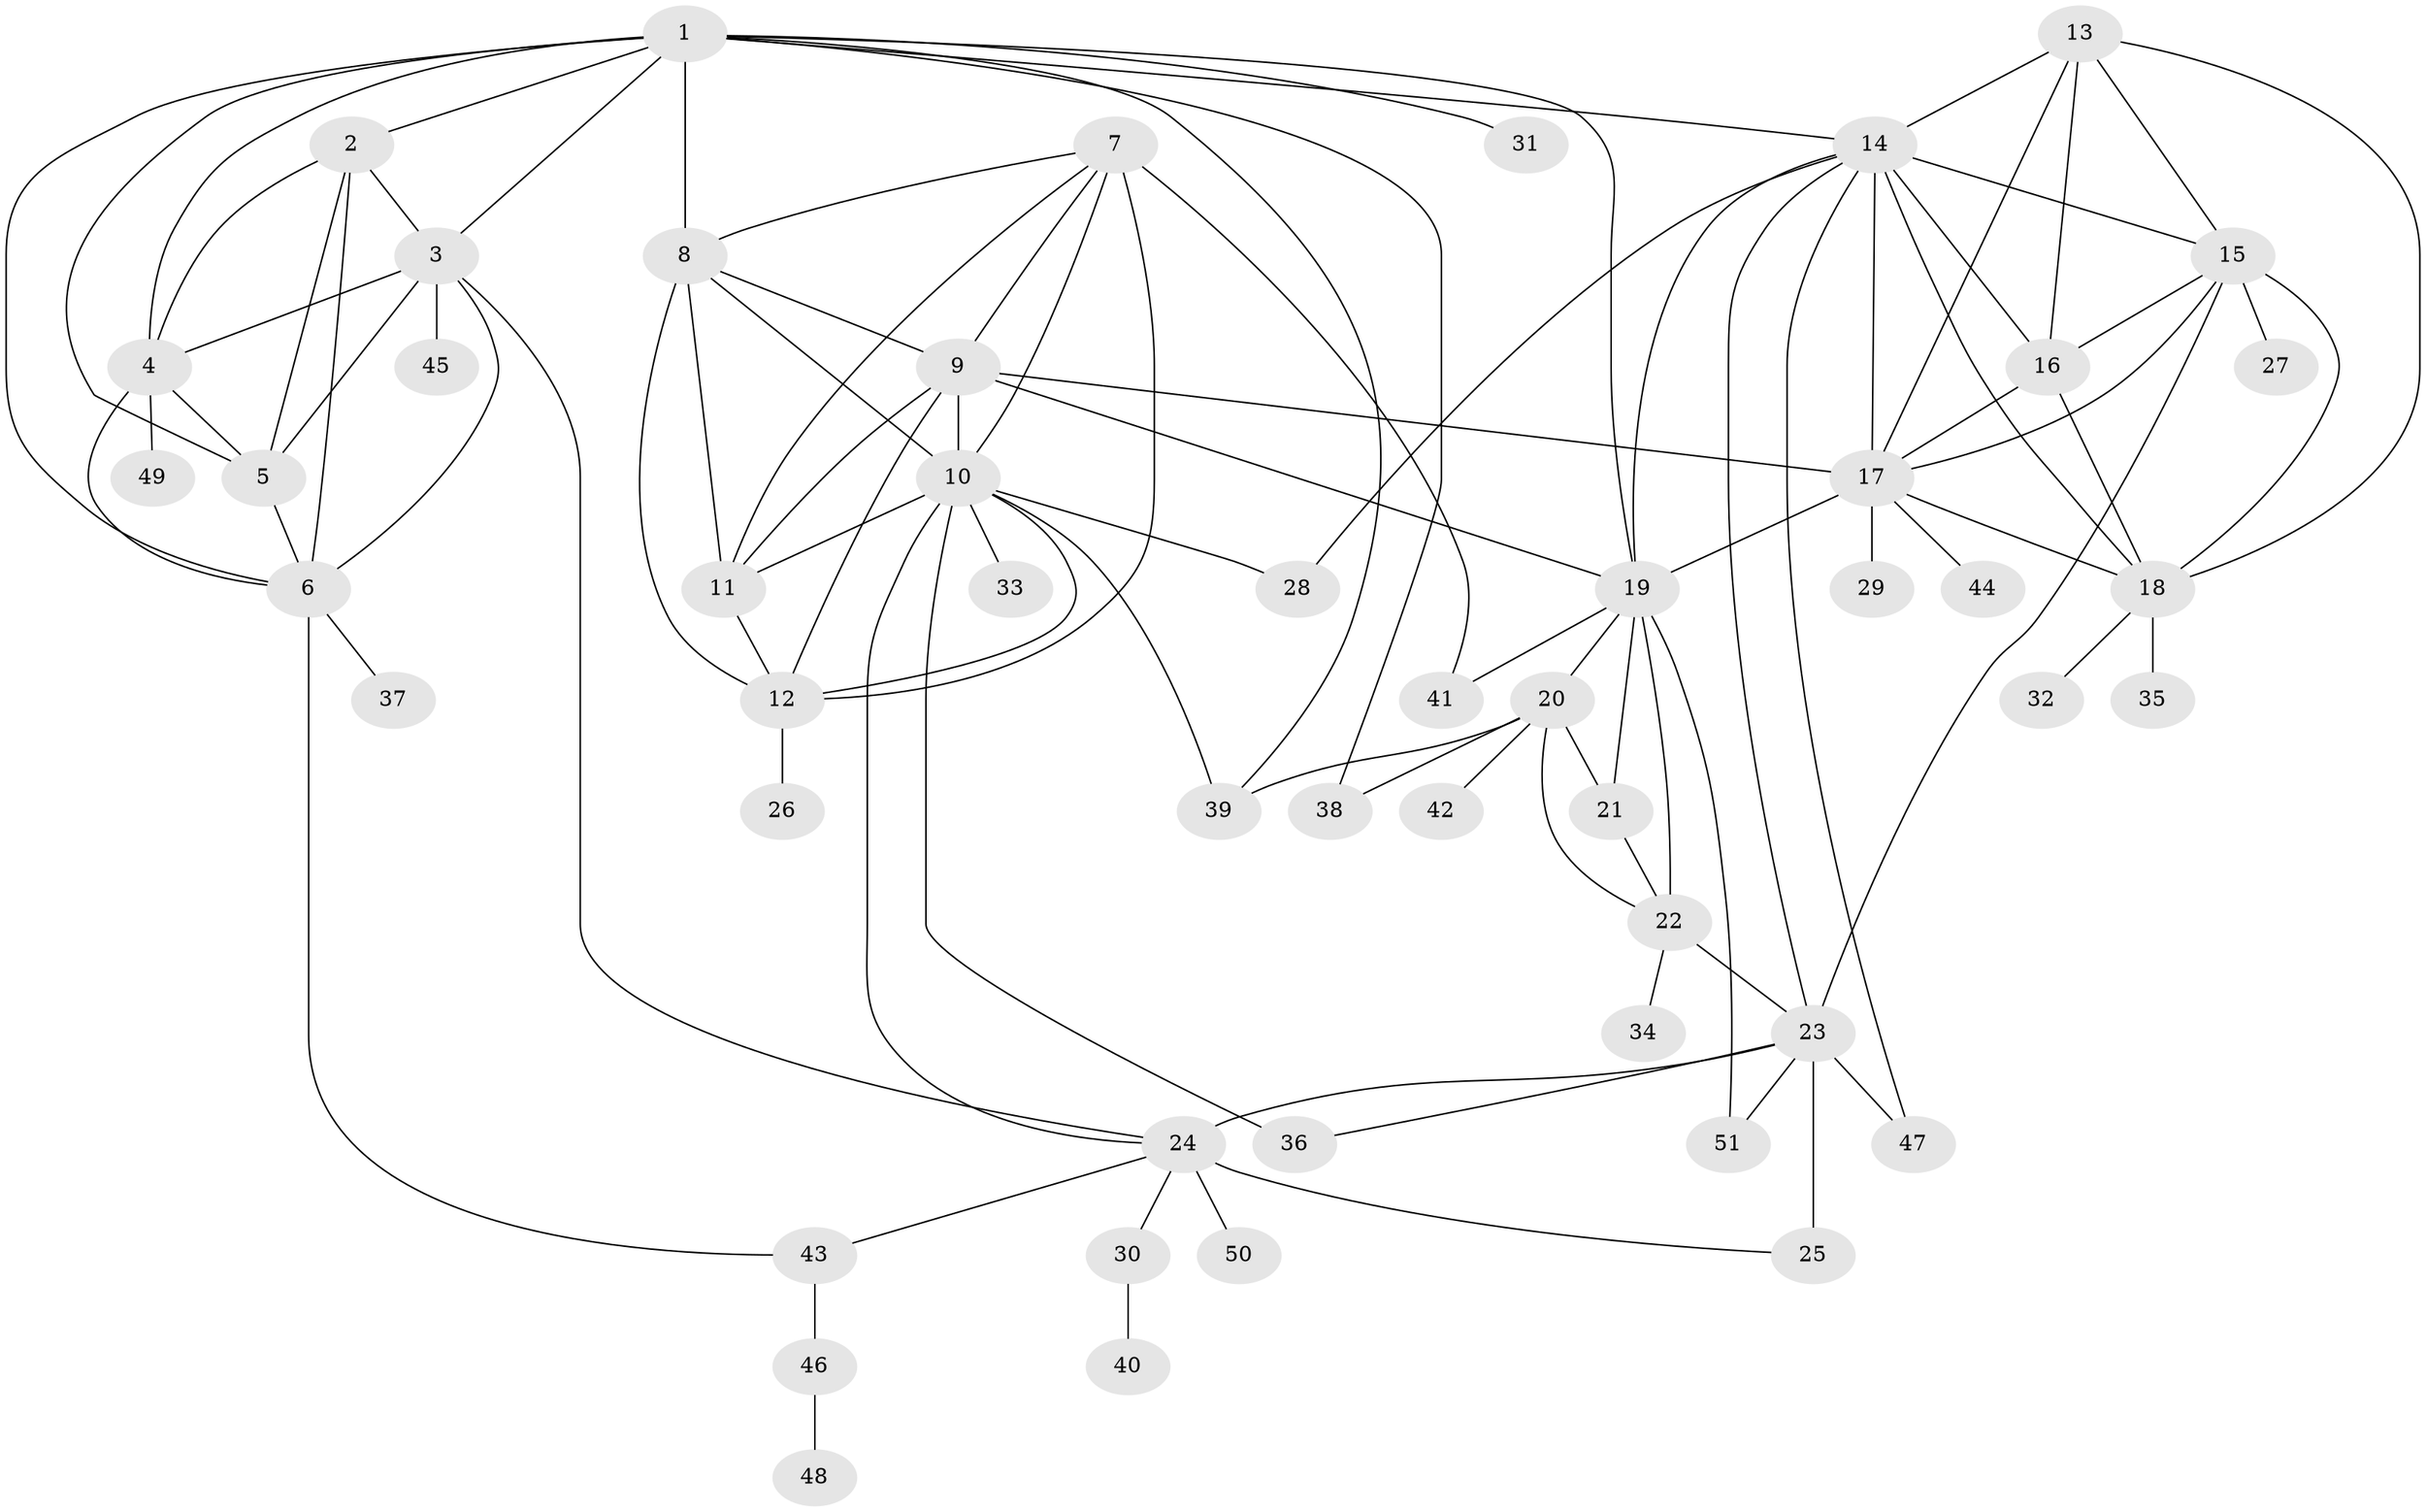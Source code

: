 // original degree distribution, {12: 0.015873015873015872, 6: 0.047619047619047616, 8: 0.047619047619047616, 7: 0.023809523809523808, 9: 0.023809523809523808, 13: 0.007936507936507936, 10: 0.023809523809523808, 11: 0.023809523809523808, 5: 0.015873015873015872, 15: 0.007936507936507936, 1: 0.5634920634920635, 3: 0.031746031746031744, 2: 0.15873015873015872, 4: 0.007936507936507936}
// Generated by graph-tools (version 1.1) at 2025/52/03/04/25 22:52:24]
// undirected, 51 vertices, 101 edges
graph export_dot {
  node [color=gray90,style=filled];
  1;
  2;
  3;
  4;
  5;
  6;
  7;
  8;
  9;
  10;
  11;
  12;
  13;
  14;
  15;
  16;
  17;
  18;
  19;
  20;
  21;
  22;
  23;
  24;
  25;
  26;
  27;
  28;
  29;
  30;
  31;
  32;
  33;
  34;
  35;
  36;
  37;
  38;
  39;
  40;
  41;
  42;
  43;
  44;
  45;
  46;
  47;
  48;
  49;
  50;
  51;
  1 -- 2 [weight=1.0];
  1 -- 3 [weight=1.0];
  1 -- 4 [weight=1.0];
  1 -- 5 [weight=1.0];
  1 -- 6 [weight=1.0];
  1 -- 8 [weight=1.0];
  1 -- 14 [weight=1.0];
  1 -- 19 [weight=1.0];
  1 -- 31 [weight=1.0];
  1 -- 38 [weight=1.0];
  1 -- 39 [weight=1.0];
  2 -- 3 [weight=1.0];
  2 -- 4 [weight=1.0];
  2 -- 5 [weight=1.0];
  2 -- 6 [weight=1.0];
  3 -- 4 [weight=1.0];
  3 -- 5 [weight=1.0];
  3 -- 6 [weight=1.0];
  3 -- 24 [weight=1.0];
  3 -- 45 [weight=1.0];
  4 -- 5 [weight=1.0];
  4 -- 6 [weight=1.0];
  4 -- 49 [weight=1.0];
  5 -- 6 [weight=1.0];
  6 -- 37 [weight=1.0];
  6 -- 43 [weight=1.0];
  7 -- 8 [weight=1.0];
  7 -- 9 [weight=1.0];
  7 -- 10 [weight=1.0];
  7 -- 11 [weight=1.0];
  7 -- 12 [weight=1.0];
  7 -- 41 [weight=3.0];
  8 -- 9 [weight=1.0];
  8 -- 10 [weight=1.0];
  8 -- 11 [weight=1.0];
  8 -- 12 [weight=1.0];
  9 -- 10 [weight=1.0];
  9 -- 11 [weight=1.0];
  9 -- 12 [weight=1.0];
  9 -- 17 [weight=1.0];
  9 -- 19 [weight=1.0];
  10 -- 11 [weight=1.0];
  10 -- 12 [weight=1.0];
  10 -- 24 [weight=1.0];
  10 -- 28 [weight=1.0];
  10 -- 33 [weight=1.0];
  10 -- 36 [weight=3.0];
  10 -- 39 [weight=1.0];
  11 -- 12 [weight=1.0];
  12 -- 26 [weight=1.0];
  13 -- 14 [weight=1.0];
  13 -- 15 [weight=1.0];
  13 -- 16 [weight=1.0];
  13 -- 17 [weight=1.0];
  13 -- 18 [weight=1.0];
  14 -- 15 [weight=1.0];
  14 -- 16 [weight=3.0];
  14 -- 17 [weight=1.0];
  14 -- 18 [weight=1.0];
  14 -- 19 [weight=1.0];
  14 -- 23 [weight=1.0];
  14 -- 28 [weight=1.0];
  14 -- 47 [weight=1.0];
  15 -- 16 [weight=1.0];
  15 -- 17 [weight=1.0];
  15 -- 18 [weight=1.0];
  15 -- 23 [weight=1.0];
  15 -- 27 [weight=4.0];
  16 -- 17 [weight=1.0];
  16 -- 18 [weight=1.0];
  17 -- 18 [weight=1.0];
  17 -- 19 [weight=1.0];
  17 -- 29 [weight=1.0];
  17 -- 44 [weight=1.0];
  18 -- 32 [weight=1.0];
  18 -- 35 [weight=4.0];
  19 -- 20 [weight=3.0];
  19 -- 21 [weight=6.0];
  19 -- 22 [weight=3.0];
  19 -- 41 [weight=1.0];
  19 -- 51 [weight=1.0];
  20 -- 21 [weight=1.0];
  20 -- 22 [weight=1.0];
  20 -- 38 [weight=3.0];
  20 -- 39 [weight=1.0];
  20 -- 42 [weight=1.0];
  21 -- 22 [weight=1.0];
  22 -- 23 [weight=1.0];
  22 -- 34 [weight=1.0];
  23 -- 24 [weight=4.0];
  23 -- 25 [weight=4.0];
  23 -- 36 [weight=1.0];
  23 -- 47 [weight=1.0];
  23 -- 51 [weight=1.0];
  24 -- 25 [weight=1.0];
  24 -- 30 [weight=1.0];
  24 -- 43 [weight=1.0];
  24 -- 50 [weight=1.0];
  30 -- 40 [weight=1.0];
  43 -- 46 [weight=1.0];
  46 -- 48 [weight=1.0];
}
